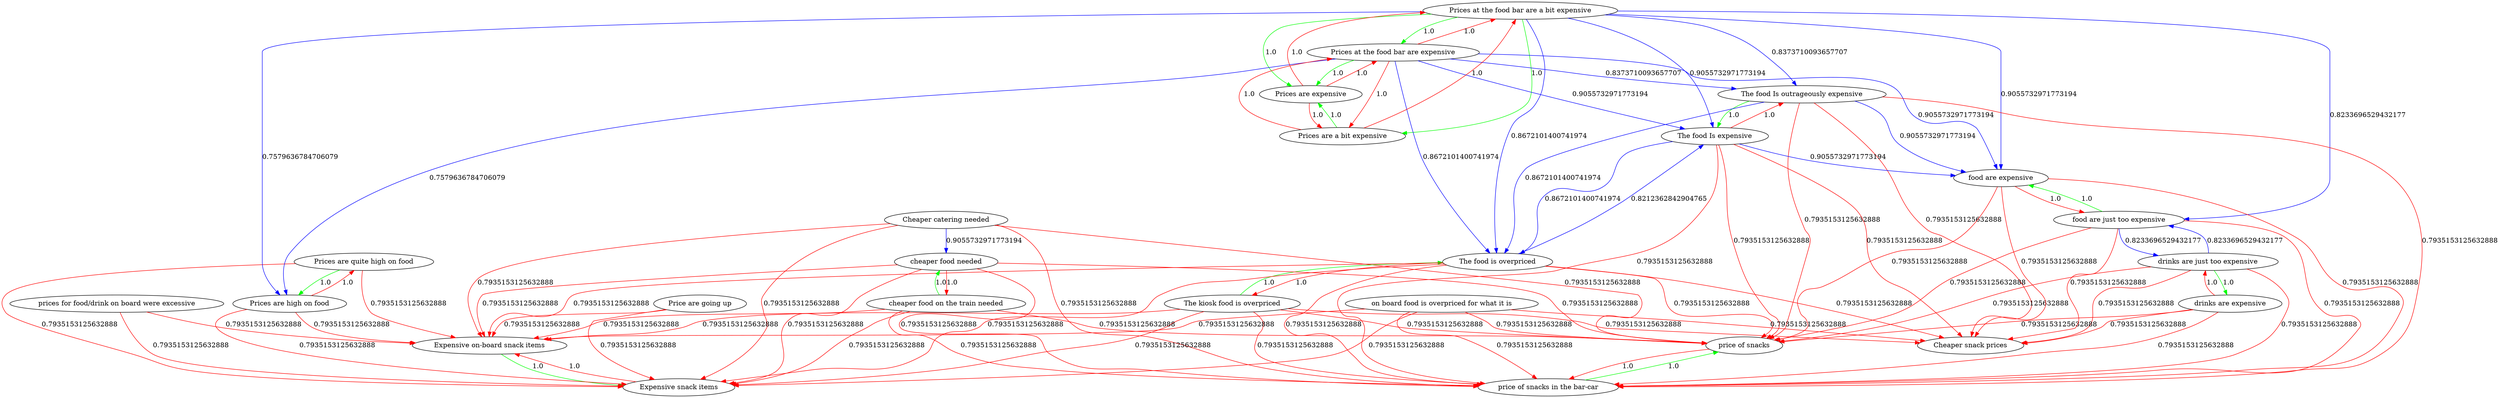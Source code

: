 digraph rawGraph {
"Cheaper catering needed";"Cheaper snack prices";"Expensive on-board snack items";"Expensive snack items";"Price are going up";"Prices are quite high on food";"Prices are high on food";"Prices at the food bar are a bit expensive";"Prices at the food bar are expensive";"Prices are expensive";"Prices are a bit expensive";"The food Is outrageously expensive";"The food Is expensive";"The kiosk food is overpriced";"The food is overpriced";"cheaper food on the train needed";"cheaper food needed";"drinks are just too expensive";"drinks are expensive";"food are just too expensive";"food are expensive";"on board food is overpriced for what it is";"price of snacks in the bar-car";"price of snacks";"prices for food/drink on board were excessive";"Expensive on-board snack items" -> "Expensive snack items" [label=1.0] [color=green]
"Expensive snack items" -> "Expensive on-board snack items" [label=1.0] [color=red]
"Cheaper catering needed" -> "Expensive on-board snack items" [label=0.7935153125632888] [color=red]
"Cheaper catering needed" -> "Expensive snack items" [label=0.7935153125632888] [color=red]
"Price are going up" -> "Expensive on-board snack items" [label=0.7935153125632888] [color=red]
"Price are going up" -> "Expensive snack items" [label=0.7935153125632888] [color=red]
"Prices are quite high on food" -> "Prices are high on food" [label=1.0] [color=green]
"Prices are high on food" -> "Prices are quite high on food" [label=1.0] [color=red]
"Prices are quite high on food" -> "Expensive on-board snack items" [label=0.7935153125632888] [color=red]
"Prices are quite high on food" -> "Expensive snack items" [label=0.7935153125632888] [color=red]
"Prices are high on food" -> "Expensive on-board snack items" [label=0.7935153125632888] [color=red]
"Prices are high on food" -> "Expensive snack items" [label=0.7935153125632888] [color=red]
"Prices at the food bar are a bit expensive" -> "Prices at the food bar are expensive" [label=1.0] [color=green]
"Prices at the food bar are expensive" -> "Prices are expensive" [label=1.0] [color=green]
"Prices at the food bar are a bit expensive" -> "Prices are a bit expensive" [label=1.0] [color=green]
"Prices are a bit expensive" -> "Prices are expensive" [label=1.0] [color=green]
"Prices at the food bar are a bit expensive" -> "Prices are expensive" [label=1.0] [color=green]
"Prices at the food bar are expensive" -> "Prices at the food bar are a bit expensive" [label=1.0] [color=red]
"Prices at the food bar are expensive" -> "Prices are a bit expensive" [label=1.0] [color=red]
"Prices are expensive" -> "Prices at the food bar are a bit expensive" [label=1.0] [color=red]
"Prices are expensive" -> "Prices at the food bar are expensive" [label=1.0] [color=red]
"Prices are expensive" -> "Prices are a bit expensive" [label=1.0] [color=red]
"Prices are a bit expensive" -> "Prices at the food bar are a bit expensive" [label=1.0] [color=red]
"Prices are a bit expensive" -> "Prices at the food bar are expensive" [label=1.0] [color=red]
"Prices at the food bar are a bit expensive" -> "Prices are high on food" [label=0.7579636784706079] [color=blue]
"Prices at the food bar are expensive" -> "Prices are high on food" [label=0.7579636784706079] [color=blue]
"The food Is outrageously expensive" -> "The food Is expensive" [label=1.0] [color=green]
"The food Is expensive" -> "The food Is outrageously expensive" [label=1.0] [color=red]
"Prices at the food bar are a bit expensive" -> "The food Is outrageously expensive" [label=0.8373710093657707] [color=blue]
"Prices at the food bar are a bit expensive" -> "The food Is expensive" [label=0.9055732971773194] [color=blue]
"Prices at the food bar are expensive" -> "The food Is outrageously expensive" [label=0.8373710093657707] [color=blue]
"Prices at the food bar are expensive" -> "The food Is expensive" [label=0.9055732971773194] [color=blue]
"The food Is outrageously expensive" -> "Cheaper snack prices" [label=0.7935153125632888] [color=red]
"The food Is expensive" -> "Cheaper snack prices" [label=0.7935153125632888] [color=red]
"The kiosk food is overpriced" -> "The food is overpriced" [label=1.0] [color=green]
"The food is overpriced" -> "The kiosk food is overpriced" [label=1.0] [color=red]
"Prices at the food bar are a bit expensive" -> "The food is overpriced" [label=0.8672101400741974] [color=blue]
"Prices at the food bar are expensive" -> "The food is overpriced" [label=0.8672101400741974] [color=blue]
"The food Is outrageously expensive" -> "The food is overpriced" [label=0.8672101400741974] [color=blue]
"The food Is expensive" -> "The food is overpriced" [label=0.8672101400741974] [color=blue]
"The kiosk food is overpriced" -> "Cheaper snack prices" [label=0.7935153125632888] [color=red]
"The kiosk food is overpriced" -> "Expensive on-board snack items" [label=0.7935153125632888] [color=red]
"The kiosk food is overpriced" -> "Expensive snack items" [label=0.7935153125632888] [color=red]
"The food is overpriced" -> "Cheaper snack prices" [label=0.7935153125632888] [color=red]
"The food is overpriced" -> "Expensive on-board snack items" [label=0.7935153125632888] [color=red]
"The food is overpriced" -> "Expensive snack items" [label=0.7935153125632888] [color=red]
"The food is overpriced" -> "The food Is expensive" [label=0.8212362842904765] [color=blue]
"cheaper food on the train needed" -> "cheaper food needed" [label=1.0] [color=green]
"cheaper food needed" -> "cheaper food on the train needed" [label=1.0] [color=red]
"Cheaper catering needed" -> "cheaper food needed" [label=0.9055732971773194] [color=blue]
"cheaper food on the train needed" -> "Expensive on-board snack items" [label=0.7935153125632888] [color=red]
"cheaper food on the train needed" -> "Expensive snack items" [label=0.7935153125632888] [color=red]
"cheaper food needed" -> "Expensive on-board snack items" [label=0.7935153125632888] [color=red]
"cheaper food needed" -> "Expensive snack items" [label=0.7935153125632888] [color=red]
"drinks are just too expensive" -> "drinks are expensive" [label=1.0] [color=green]
"drinks are expensive" -> "drinks are just too expensive" [label=1.0] [color=red]
"drinks are just too expensive" -> "Cheaper snack prices" [label=0.7935153125632888] [color=red]
"drinks are expensive" -> "Cheaper snack prices" [label=0.7935153125632888] [color=red]
"food are just too expensive" -> "food are expensive" [label=1.0] [color=green]
"food are expensive" -> "food are just too expensive" [label=1.0] [color=red]
"Prices at the food bar are a bit expensive" -> "food are just too expensive" [label=0.8233696529432177] [color=blue]
"Prices at the food bar are a bit expensive" -> "food are expensive" [label=0.9055732971773194] [color=blue]
"Prices at the food bar are expensive" -> "food are expensive" [label=0.9055732971773194] [color=blue]
"The food Is outrageously expensive" -> "food are expensive" [label=0.9055732971773194] [color=blue]
"The food Is expensive" -> "food are expensive" [label=0.9055732971773194] [color=blue]
"drinks are just too expensive" -> "food are just too expensive" [label=0.8233696529432177] [color=blue]
"food are just too expensive" -> "Cheaper snack prices" [label=0.7935153125632888] [color=red]
"food are just too expensive" -> "drinks are just too expensive" [label=0.8233696529432177] [color=blue]
"food are expensive" -> "Cheaper snack prices" [label=0.7935153125632888] [color=red]
"on board food is overpriced for what it is" -> "Cheaper snack prices" [label=0.7935153125632888] [color=red]
"on board food is overpriced for what it is" -> "Expensive on-board snack items" [label=0.7935153125632888] [color=red]
"on board food is overpriced for what it is" -> "Expensive snack items" [label=0.7935153125632888] [color=red]
"price of snacks in the bar-car" -> "price of snacks" [label=1.0] [color=green]
"price of snacks" -> "price of snacks in the bar-car" [label=1.0] [color=red]
"Cheaper catering needed" -> "price of snacks in the bar-car" [label=0.7935153125632888] [color=red]
"Cheaper catering needed" -> "price of snacks" [label=0.7935153125632888] [color=red]
"The food Is outrageously expensive" -> "price of snacks in the bar-car" [label=0.7935153125632888] [color=red]
"The food Is outrageously expensive" -> "price of snacks" [label=0.7935153125632888] [color=red]
"The food Is expensive" -> "price of snacks in the bar-car" [label=0.7935153125632888] [color=red]
"The food Is expensive" -> "price of snacks" [label=0.7935153125632888] [color=red]
"The kiosk food is overpriced" -> "price of snacks in the bar-car" [label=0.7935153125632888] [color=red]
"The kiosk food is overpriced" -> "price of snacks" [label=0.7935153125632888] [color=red]
"The food is overpriced" -> "price of snacks in the bar-car" [label=0.7935153125632888] [color=red]
"The food is overpriced" -> "price of snacks" [label=0.7935153125632888] [color=red]
"cheaper food on the train needed" -> "price of snacks in the bar-car" [label=0.7935153125632888] [color=red]
"cheaper food on the train needed" -> "price of snacks" [label=0.7935153125632888] [color=red]
"cheaper food needed" -> "price of snacks in the bar-car" [label=0.7935153125632888] [color=red]
"cheaper food needed" -> "price of snacks" [label=0.7935153125632888] [color=red]
"drinks are just too expensive" -> "price of snacks in the bar-car" [label=0.7935153125632888] [color=red]
"drinks are just too expensive" -> "price of snacks" [label=0.7935153125632888] [color=red]
"drinks are expensive" -> "price of snacks in the bar-car" [label=0.7935153125632888] [color=red]
"drinks are expensive" -> "price of snacks" [label=0.7935153125632888] [color=red]
"food are just too expensive" -> "price of snacks in the bar-car" [label=0.7935153125632888] [color=red]
"food are just too expensive" -> "price of snacks" [label=0.7935153125632888] [color=red]
"food are expensive" -> "price of snacks in the bar-car" [label=0.7935153125632888] [color=red]
"food are expensive" -> "price of snacks" [label=0.7935153125632888] [color=red]
"on board food is overpriced for what it is" -> "price of snacks in the bar-car" [label=0.7935153125632888] [color=red]
"on board food is overpriced for what it is" -> "price of snacks" [label=0.7935153125632888] [color=red]
"prices for food/drink on board were excessive" -> "Expensive on-board snack items" [label=0.7935153125632888] [color=red]
"prices for food/drink on board were excessive" -> "Expensive snack items" [label=0.7935153125632888] [color=red]
}